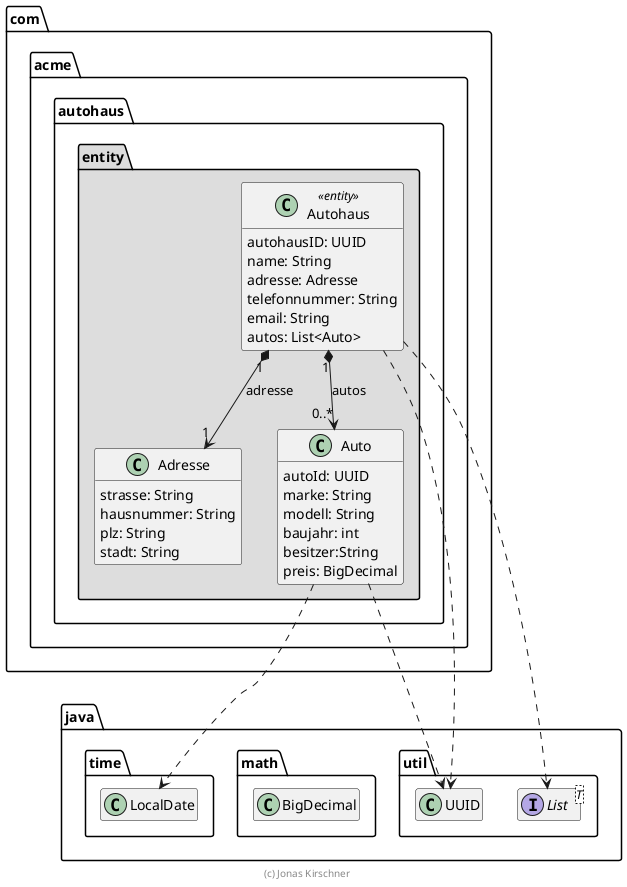 @startuml Autohaus

skinparam classAttributeIconSize 0

package java {
    package util {
        class UUID
        interface List<T>
    }

    package math {
        class BigDecimal
    }

    package time {
        class LocalDate
    }
}

    package com.acme.autohaus.entity #DDDDDD {
    class Adresse {
        strasse: String
        hausnummer: String
        plz: String
        stadt: String
    }

    class Auto {
        autoId: UUID
        marke: String
        modell: String
        baujahr: int
        besitzer:String
        preis: BigDecimal
    }

    class Autohaus <<entity>> {
        autohausID: UUID
        name: String
        adresse: Adresse
        telefonnummer: String
        email: String
        autos: List<Auto>
    }

    Autohaus "1" *--> "0..*" Auto : autos
    Autohaus "1" *--> "1" Adresse : adresse

    Autohaus ..> UUID
    Autohaus ..> List

    Auto ..> UUID
    Auto ..> LocalDate
}

hide empty members

footer (c) Jonas Kirschner

@enduml
